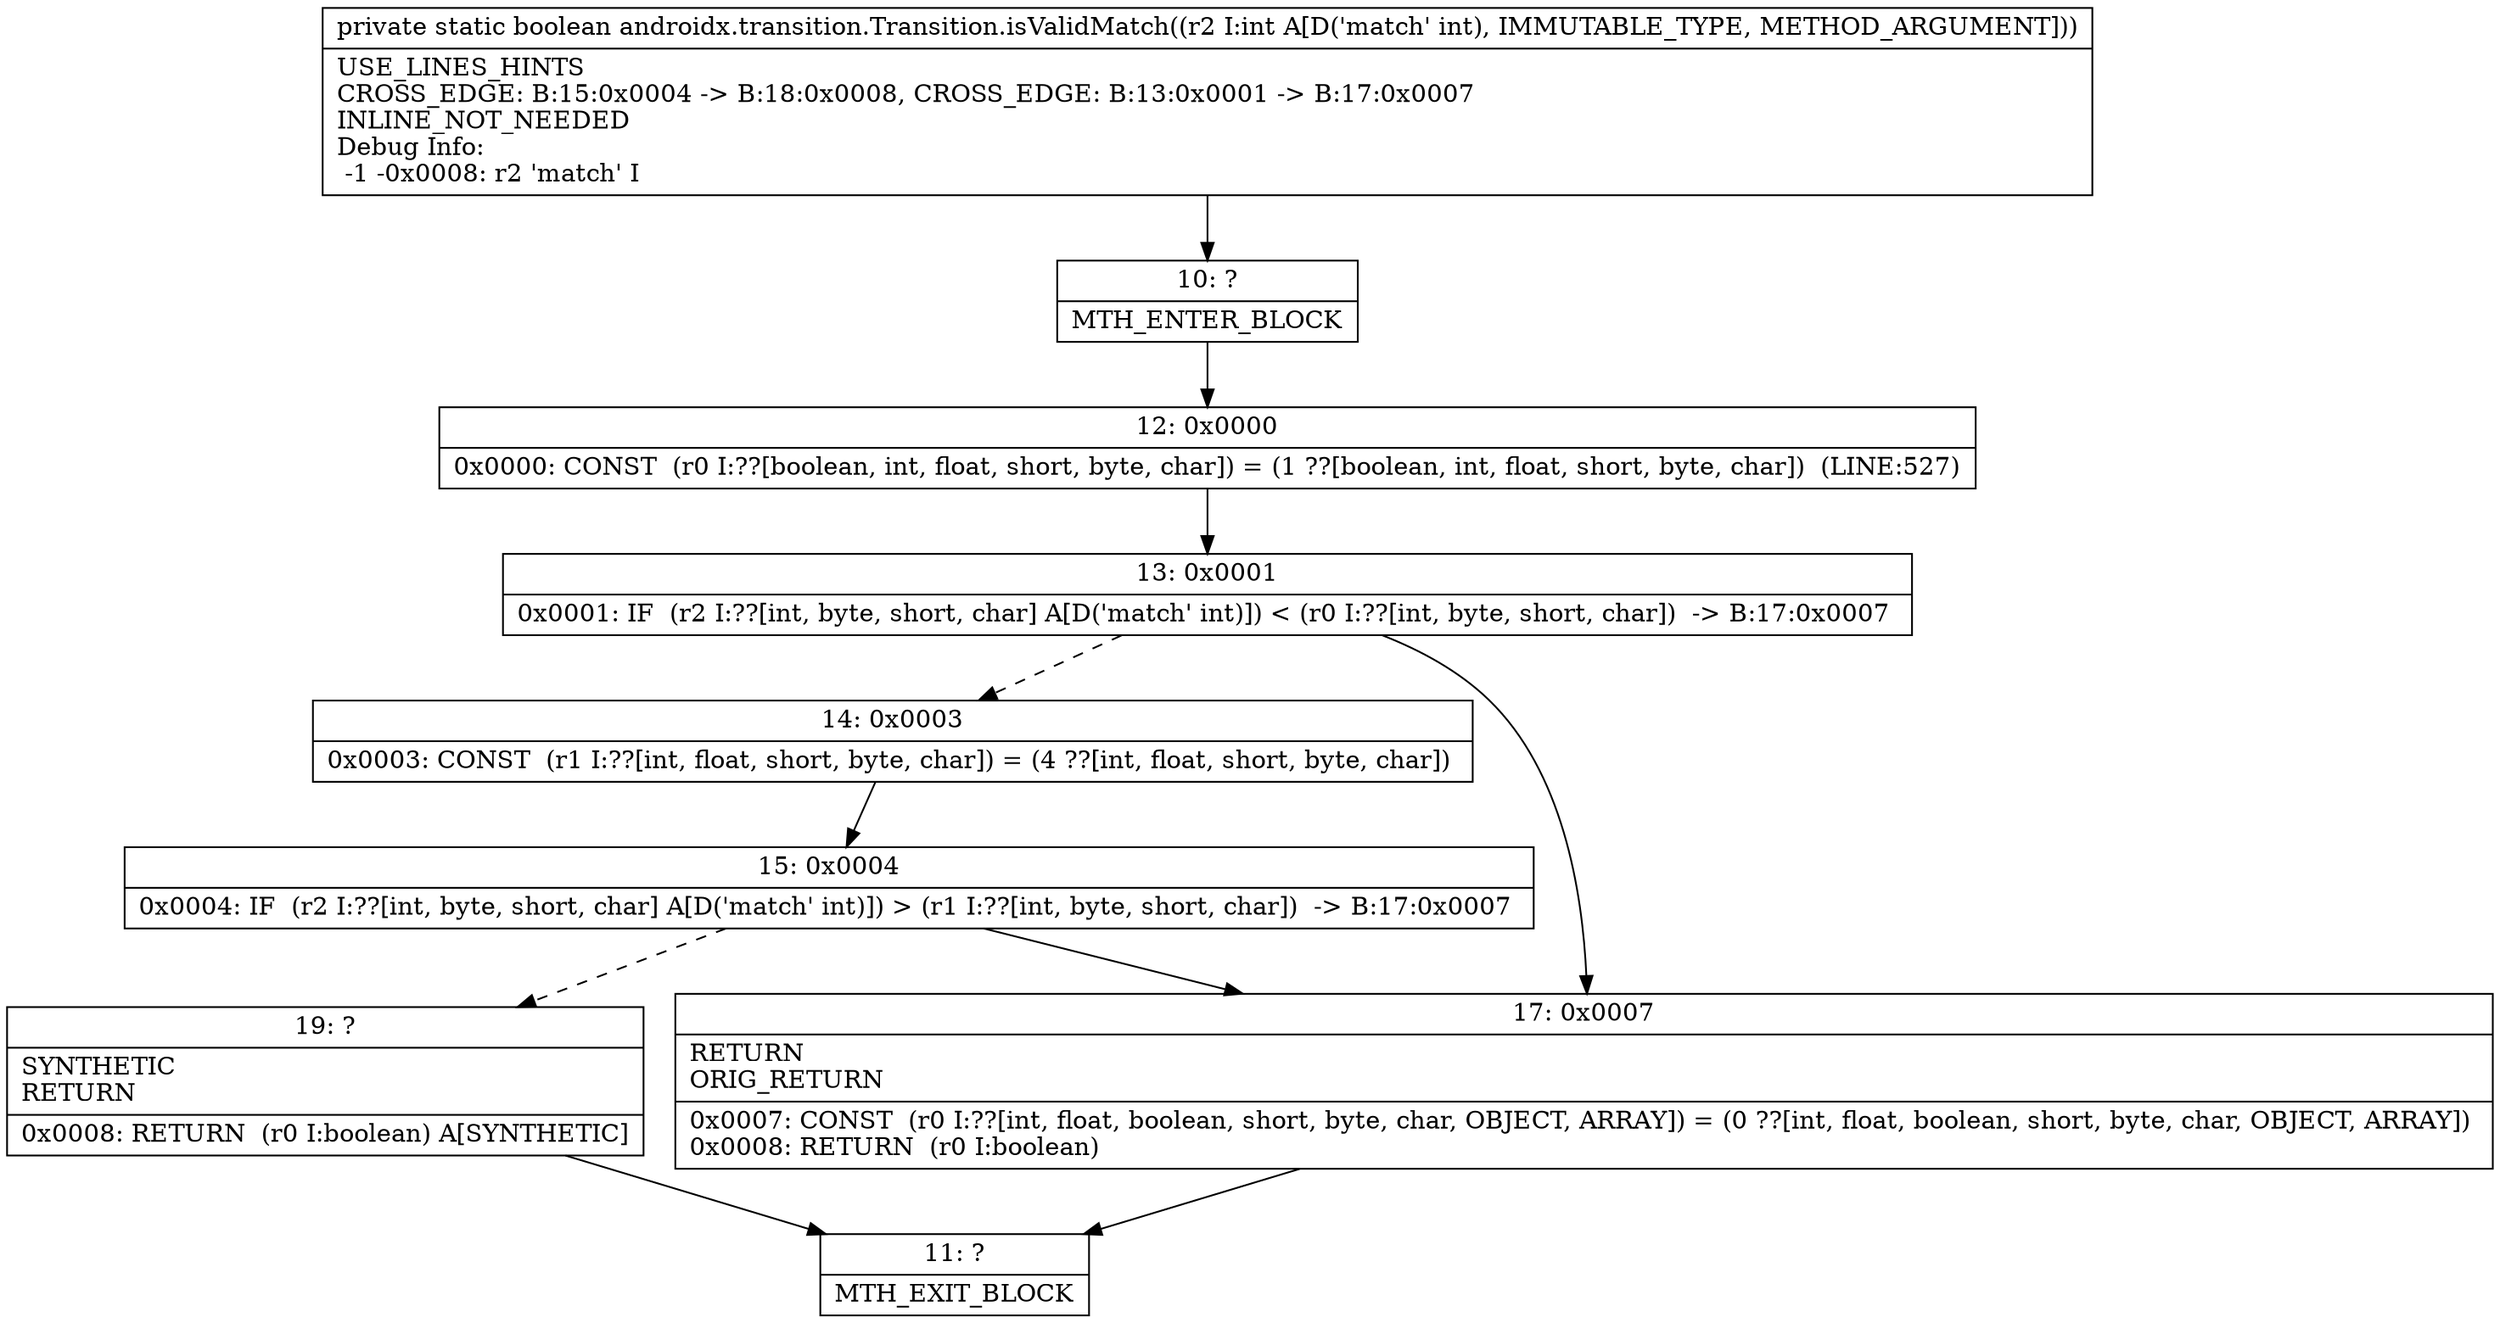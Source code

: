 digraph "CFG forandroidx.transition.Transition.isValidMatch(I)Z" {
Node_10 [shape=record,label="{10\:\ ?|MTH_ENTER_BLOCK\l}"];
Node_12 [shape=record,label="{12\:\ 0x0000|0x0000: CONST  (r0 I:??[boolean, int, float, short, byte, char]) = (1 ??[boolean, int, float, short, byte, char])  (LINE:527)\l}"];
Node_13 [shape=record,label="{13\:\ 0x0001|0x0001: IF  (r2 I:??[int, byte, short, char] A[D('match' int)]) \< (r0 I:??[int, byte, short, char])  \-\> B:17:0x0007 \l}"];
Node_14 [shape=record,label="{14\:\ 0x0003|0x0003: CONST  (r1 I:??[int, float, short, byte, char]) = (4 ??[int, float, short, byte, char]) \l}"];
Node_15 [shape=record,label="{15\:\ 0x0004|0x0004: IF  (r2 I:??[int, byte, short, char] A[D('match' int)]) \> (r1 I:??[int, byte, short, char])  \-\> B:17:0x0007 \l}"];
Node_19 [shape=record,label="{19\:\ ?|SYNTHETIC\lRETURN\l|0x0008: RETURN  (r0 I:boolean) A[SYNTHETIC]\l}"];
Node_11 [shape=record,label="{11\:\ ?|MTH_EXIT_BLOCK\l}"];
Node_17 [shape=record,label="{17\:\ 0x0007|RETURN\lORIG_RETURN\l|0x0007: CONST  (r0 I:??[int, float, boolean, short, byte, char, OBJECT, ARRAY]) = (0 ??[int, float, boolean, short, byte, char, OBJECT, ARRAY]) \l0x0008: RETURN  (r0 I:boolean) \l}"];
MethodNode[shape=record,label="{private static boolean androidx.transition.Transition.isValidMatch((r2 I:int A[D('match' int), IMMUTABLE_TYPE, METHOD_ARGUMENT]))  | USE_LINES_HINTS\lCROSS_EDGE: B:15:0x0004 \-\> B:18:0x0008, CROSS_EDGE: B:13:0x0001 \-\> B:17:0x0007\lINLINE_NOT_NEEDED\lDebug Info:\l  \-1 \-0x0008: r2 'match' I\l}"];
MethodNode -> Node_10;Node_10 -> Node_12;
Node_12 -> Node_13;
Node_13 -> Node_14[style=dashed];
Node_13 -> Node_17;
Node_14 -> Node_15;
Node_15 -> Node_17;
Node_15 -> Node_19[style=dashed];
Node_19 -> Node_11;
Node_17 -> Node_11;
}

